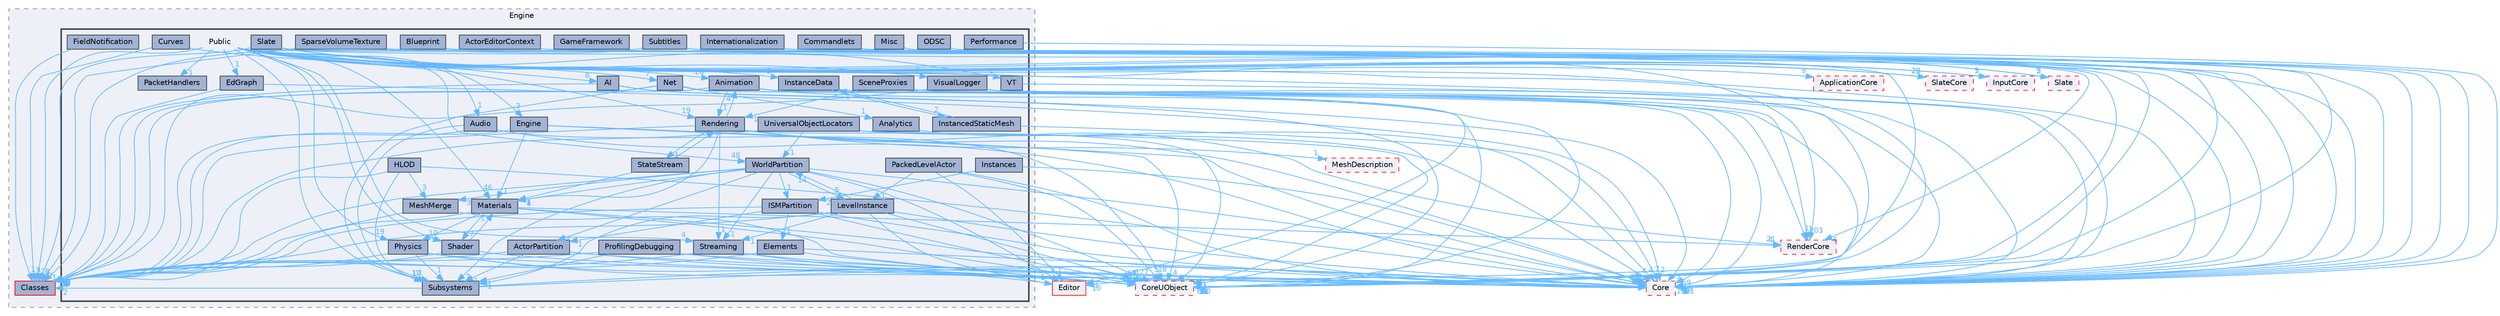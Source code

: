 digraph "Public"
{
 // INTERACTIVE_SVG=YES
 // LATEX_PDF_SIZE
  bgcolor="transparent";
  edge [fontname=Helvetica,fontsize=10,labelfontname=Helvetica,labelfontsize=10];
  node [fontname=Helvetica,fontsize=10,shape=box,height=0.2,width=0.4];
  compound=true
  subgraph clusterdir_fdf6aa5c3cf3805bb958134448d60562 {
    graph [ bgcolor="#edf0f7", pencolor="grey50", label="Engine", fontname=Helvetica,fontsize=10 style="filled,dashed", URL="dir_fdf6aa5c3cf3805bb958134448d60562.html",tooltip=""]
  dir_0ed647eebe6ffcaa496d3842b7cec6ce [label="Classes", fillcolor="#a2b4d6", color="red", style="filled", URL="dir_0ed647eebe6ffcaa496d3842b7cec6ce.html",tooltip=""];
  subgraph clusterdir_1d06a51bfc871a6a1823440d0d72725c {
    graph [ bgcolor="#edf0f7", pencolor="grey25", label="", fontname=Helvetica,fontsize=10 style="filled,bold", URL="dir_1d06a51bfc871a6a1823440d0d72725c.html",tooltip=""]
    dir_1d06a51bfc871a6a1823440d0d72725c [shape=plaintext, label="Public"];
  dir_c951b2eca1e5f06c858fc48322b715a4 [label="ActorEditorContext", fillcolor="#a2b4d6", color="grey25", style="filled", URL="dir_c951b2eca1e5f06c858fc48322b715a4.html",tooltip=""];
  dir_c9e55ff6f34c105e55f67dd214a8ae8d [label="ActorPartition", fillcolor="#a2b4d6", color="grey25", style="filled", URL="dir_c9e55ff6f34c105e55f67dd214a8ae8d.html",tooltip=""];
  dir_d4b41d668f3c08be716939ad3f69f84c [label="AI", fillcolor="#a2b4d6", color="grey25", style="filled", URL="dir_d4b41d668f3c08be716939ad3f69f84c.html",tooltip=""];
  dir_3d97823bcddbf86c4b0afcf795c450fa [label="Analytics", fillcolor="#a2b4d6", color="grey25", style="filled", URL="dir_3d97823bcddbf86c4b0afcf795c450fa.html",tooltip=""];
  dir_50504b6fd2ee738288d9e35459e2c9b8 [label="Animation", fillcolor="#a2b4d6", color="grey25", style="filled", URL="dir_50504b6fd2ee738288d9e35459e2c9b8.html",tooltip=""];
  dir_30677d614c70ff3d3766f32fd17644d9 [label="Audio", fillcolor="#a2b4d6", color="grey25", style="filled", URL="dir_30677d614c70ff3d3766f32fd17644d9.html",tooltip=""];
  dir_f204069fed443f2a9afed60378844394 [label="Blueprint", fillcolor="#a2b4d6", color="grey25", style="filled", URL="dir_f204069fed443f2a9afed60378844394.html",tooltip=""];
  dir_ca2e0b745dc25cdcae3fab14f15e6ed5 [label="Commandlets", fillcolor="#a2b4d6", color="grey25", style="filled", URL="dir_ca2e0b745dc25cdcae3fab14f15e6ed5.html",tooltip=""];
  dir_d418653f26688fc46bda96b96b3e554e [label="Curves", fillcolor="#a2b4d6", color="grey25", style="filled", URL="dir_d418653f26688fc46bda96b96b3e554e.html",tooltip=""];
  dir_249ed9353186b85adecc378b5c1aab17 [label="EdGraph", fillcolor="#a2b4d6", color="grey25", style="filled", URL="dir_249ed9353186b85adecc378b5c1aab17.html",tooltip=""];
  dir_2848491951e81d6ed5b69fe207134632 [label="Elements", fillcolor="#a2b4d6", color="grey25", style="filled", URL="dir_2848491951e81d6ed5b69fe207134632.html",tooltip=""];
  dir_9321d69b04217bf6116ed6d17c9904a2 [label="Engine", fillcolor="#a2b4d6", color="grey25", style="filled", URL="dir_9321d69b04217bf6116ed6d17c9904a2.html",tooltip=""];
  dir_8b5d4eedb8cd3b957766fc1def8e0214 [label="FieldNotification", fillcolor="#a2b4d6", color="grey25", style="filled", URL="dir_8b5d4eedb8cd3b957766fc1def8e0214.html",tooltip=""];
  dir_021c3cc1d24f86eb8061e1e9ef0c7b40 [label="GameFramework", fillcolor="#a2b4d6", color="grey25", style="filled", URL="dir_021c3cc1d24f86eb8061e1e9ef0c7b40.html",tooltip=""];
  dir_b0be87f165d160ed969df482d6010eb9 [label="HLOD", fillcolor="#a2b4d6", color="grey25", style="filled", URL="dir_b0be87f165d160ed969df482d6010eb9.html",tooltip=""];
  dir_002c55fa03c5c1f4a036538c8e0ec210 [label="InstanceData", fillcolor="#a2b4d6", color="grey25", style="filled", URL="dir_002c55fa03c5c1f4a036538c8e0ec210.html",tooltip=""];
  dir_6a9351a1cf8f4c33d8c28f4ea2d73bb9 [label="InstancedStaticMesh", fillcolor="#a2b4d6", color="grey25", style="filled", URL="dir_6a9351a1cf8f4c33d8c28f4ea2d73bb9.html",tooltip=""];
  dir_60449b16a9624d0fc027c238fb351888 [label="Instances", fillcolor="#a2b4d6", color="grey25", style="filled", URL="dir_60449b16a9624d0fc027c238fb351888.html",tooltip=""];
  dir_5d89bd3d1d9153eef17af123f6c3fc3d [label="Internationalization", fillcolor="#a2b4d6", color="grey25", style="filled", URL="dir_5d89bd3d1d9153eef17af123f6c3fc3d.html",tooltip=""];
  dir_693f0eb051c0cc99c6cbba9a44101873 [label="ISMPartition", fillcolor="#a2b4d6", color="grey25", style="filled", URL="dir_693f0eb051c0cc99c6cbba9a44101873.html",tooltip=""];
  dir_ba616262c2104d9293c641524ebb83b2 [label="LevelInstance", fillcolor="#a2b4d6", color="grey25", style="filled", URL="dir_ba616262c2104d9293c641524ebb83b2.html",tooltip=""];
  dir_f712a9190ee31e928548e6d97d7381a3 [label="Materials", fillcolor="#a2b4d6", color="grey25", style="filled", URL="dir_f712a9190ee31e928548e6d97d7381a3.html",tooltip=""];
  dir_a6d196031508a88ceb6a316932271eec [label="MeshMerge", fillcolor="#a2b4d6", color="grey25", style="filled", URL="dir_a6d196031508a88ceb6a316932271eec.html",tooltip=""];
  dir_0f0d6722cd9bb0d2a3bfa4a0781f3e0f [label="Misc", fillcolor="#a2b4d6", color="grey25", style="filled", URL="dir_0f0d6722cd9bb0d2a3bfa4a0781f3e0f.html",tooltip=""];
  dir_12cbe024284aad857314e29a0c3ddbfa [label="Net", fillcolor="#a2b4d6", color="grey25", style="filled", URL="dir_12cbe024284aad857314e29a0c3ddbfa.html",tooltip=""];
  dir_d9654f1652e61d45640fa5e269d50b64 [label="ODSC", fillcolor="#a2b4d6", color="grey25", style="filled", URL="dir_d9654f1652e61d45640fa5e269d50b64.html",tooltip=""];
  dir_35a96bf830618e6ed15c66b2a9987ef9 [label="PackedLevelActor", fillcolor="#a2b4d6", color="grey25", style="filled", URL="dir_35a96bf830618e6ed15c66b2a9987ef9.html",tooltip=""];
  dir_dc0a17138117012a23fe1dc339be0970 [label="PacketHandlers", fillcolor="#a2b4d6", color="grey25", style="filled", URL="dir_dc0a17138117012a23fe1dc339be0970.html",tooltip=""];
  dir_828390d602fc486b5de66dbb0538affe [label="Performance", fillcolor="#a2b4d6", color="grey25", style="filled", URL="dir_828390d602fc486b5de66dbb0538affe.html",tooltip=""];
  dir_e4d788d18f5ee910765f74a097937858 [label="Physics", fillcolor="#a2b4d6", color="grey25", style="filled", URL="dir_e4d788d18f5ee910765f74a097937858.html",tooltip=""];
  dir_7ca4d4a16ca501a33cb6acdbb2612237 [label="ProfilingDebugging", fillcolor="#a2b4d6", color="grey25", style="filled", URL="dir_7ca4d4a16ca501a33cb6acdbb2612237.html",tooltip=""];
  dir_1213d225a52a0adce4f110a19700ce9e [label="Rendering", fillcolor="#a2b4d6", color="grey25", style="filled", URL="dir_1213d225a52a0adce4f110a19700ce9e.html",tooltip=""];
  dir_b44a030d9ddd15f73702fee8d8bf3bd0 [label="SceneProxies", fillcolor="#a2b4d6", color="grey25", style="filled", URL="dir_b44a030d9ddd15f73702fee8d8bf3bd0.html",tooltip=""];
  dir_f20f41295e66a0254c419ab906bd485c [label="Shader", fillcolor="#a2b4d6", color="grey25", style="filled", URL="dir_f20f41295e66a0254c419ab906bd485c.html",tooltip=""];
  dir_5c800882975014593d7be075501a442d [label="Slate", fillcolor="#a2b4d6", color="grey25", style="filled", URL="dir_5c800882975014593d7be075501a442d.html",tooltip=""];
  dir_9334a21862618b65f1f5c8bfc07b462a [label="SparseVolumeTexture", fillcolor="#a2b4d6", color="grey25", style="filled", URL="dir_9334a21862618b65f1f5c8bfc07b462a.html",tooltip=""];
  dir_bd3af34ad582e352a2337ac1c465e10b [label="StateStream", fillcolor="#a2b4d6", color="grey25", style="filled", URL="dir_bd3af34ad582e352a2337ac1c465e10b.html",tooltip=""];
  dir_19bcb9066b3f763dc18efb44023685b2 [label="Streaming", fillcolor="#a2b4d6", color="grey25", style="filled", URL="dir_19bcb9066b3f763dc18efb44023685b2.html",tooltip=""];
  dir_038a019aac33015d2e114ea0353252e9 [label="Subsystems", fillcolor="#a2b4d6", color="grey25", style="filled", URL="dir_038a019aac33015d2e114ea0353252e9.html",tooltip=""];
  dir_87a227dd4f7fbc6ced45410c5d518df9 [label="Subtitles", fillcolor="#a2b4d6", color="grey25", style="filled", URL="dir_87a227dd4f7fbc6ced45410c5d518df9.html",tooltip=""];
  dir_2808e53cf783c07591a01f3b5db278ef [label="UniversalObjectLocators", fillcolor="#a2b4d6", color="grey25", style="filled", URL="dir_2808e53cf783c07591a01f3b5db278ef.html",tooltip=""];
  dir_7fcdaab7868785384ef57edebf82bcc8 [label="VisualLogger", fillcolor="#a2b4d6", color="grey25", style="filled", URL="dir_7fcdaab7868785384ef57edebf82bcc8.html",tooltip=""];
  dir_9ba3641f6e925e7631943f525ae4fb1f [label="VT", fillcolor="#a2b4d6", color="grey25", style="filled", URL="dir_9ba3641f6e925e7631943f525ae4fb1f.html",tooltip=""];
  dir_4e67b97133d7657ee6894589ad2a7aee [label="WorldPartition", fillcolor="#a2b4d6", color="grey25", style="filled", URL="dir_4e67b97133d7657ee6894589ad2a7aee.html",tooltip=""];
  }
  }
  dir_0e6cddcc9caa1238c7f3774224afaa45 [label="Core", fillcolor="#edf0f7", color="red", style="filled,dashed", URL="dir_0e6cddcc9caa1238c7f3774224afaa45.html",tooltip=""];
  dir_1b3e874b84daba3b34ce7cbbd2916bbd [label="RenderCore", fillcolor="#edf0f7", color="red", style="filled,dashed", URL="dir_1b3e874b84daba3b34ce7cbbd2916bbd.html",tooltip=""];
  dir_3e8e1daf27a38f5d72a6cbf6f3b5d663 [label="InputCore", fillcolor="#edf0f7", color="red", style="filled,dashed", URL="dir_3e8e1daf27a38f5d72a6cbf6f3b5d663.html",tooltip=""];
  dir_4c499e5e32e2b4479ad7e552df73eeae [label="CoreUObject", fillcolor="#edf0f7", color="red", style="filled,dashed", URL="dir_4c499e5e32e2b4479ad7e552df73eeae.html",tooltip=""];
  dir_a0470932637a5b4378844d0dd6134206 [label="ApplicationCore", fillcolor="#edf0f7", color="red", style="filled,dashed", URL="dir_a0470932637a5b4378844d0dd6134206.html",tooltip=""];
  dir_b26507eead720464ba2ac6bbc6dcec5f [label="Editor", fillcolor="#edf0f7", color="red", style="filled", URL="dir_b26507eead720464ba2ac6bbc6dcec5f.html",tooltip=""];
  dir_f0312094b7f0f764d1cd7b6742c0aeab [label="Slate", fillcolor="#edf0f7", color="red", style="filled,dashed", URL="dir_f0312094b7f0f764d1cd7b6742c0aeab.html",tooltip=""];
  dir_f0f0d357c8c9eca10fb05693ae8c53b1 [label="SlateCore", fillcolor="#edf0f7", color="red", style="filled,dashed", URL="dir_f0f0d357c8c9eca10fb05693ae8c53b1.html",tooltip=""];
  dir_63086eac6cac35ce1ba0dbb1e9e8f532 [label="MeshDescription", fillcolor="#edf0f7", color="red", style="filled,dashed", URL="dir_63086eac6cac35ce1ba0dbb1e9e8f532.html",tooltip=""];
  dir_1d06a51bfc871a6a1823440d0d72725c->dir_002c55fa03c5c1f4a036538c8e0ec210 [headlabel="3", labeldistance=1.5 headhref="dir_000935_000495.html" href="dir_000935_000495.html" color="steelblue1" fontcolor="steelblue1"];
  dir_1d06a51bfc871a6a1823440d0d72725c->dir_038a019aac33015d2e114ea0353252e9 [headlabel="17", labeldistance=1.5 headhref="dir_000935_001151.html" href="dir_000935_001151.html" color="steelblue1" fontcolor="steelblue1"];
  dir_1d06a51bfc871a6a1823440d0d72725c->dir_0e6cddcc9caa1238c7f3774224afaa45 [headlabel="1541", labeldistance=1.5 headhref="dir_000935_000266.html" href="dir_000935_000266.html" color="steelblue1" fontcolor="steelblue1"];
  dir_1d06a51bfc871a6a1823440d0d72725c->dir_0ed647eebe6ffcaa496d3842b7cec6ce [headlabel="728", labeldistance=1.5 headhref="dir_000935_000193.html" href="dir_000935_000193.html" color="steelblue1" fontcolor="steelblue1"];
  dir_1d06a51bfc871a6a1823440d0d72725c->dir_1213d225a52a0adce4f110a19700ce9e [headlabel="19", labeldistance=1.5 headhref="dir_000935_000962.html" href="dir_000935_000962.html" color="steelblue1" fontcolor="steelblue1"];
  dir_1d06a51bfc871a6a1823440d0d72725c->dir_12cbe024284aad857314e29a0c3ddbfa [headlabel="7", labeldistance=1.5 headhref="dir_000935_000688.html" href="dir_000935_000688.html" color="steelblue1" fontcolor="steelblue1"];
  dir_1d06a51bfc871a6a1823440d0d72725c->dir_19bcb9066b3f763dc18efb44023685b2 [headlabel="4", labeldistance=1.5 headhref="dir_000935_001141.html" href="dir_000935_001141.html" color="steelblue1" fontcolor="steelblue1"];
  dir_1d06a51bfc871a6a1823440d0d72725c->dir_1b3e874b84daba3b34ce7cbbd2916bbd [headlabel="203", labeldistance=1.5 headhref="dir_000935_000959.html" href="dir_000935_000959.html" color="steelblue1" fontcolor="steelblue1"];
  dir_1d06a51bfc871a6a1823440d0d72725c->dir_249ed9353186b85adecc378b5c1aab17 [headlabel="1", labeldistance=1.5 headhref="dir_000935_000354.html" href="dir_000935_000354.html" color="steelblue1" fontcolor="steelblue1"];
  dir_1d06a51bfc871a6a1823440d0d72725c->dir_30677d614c70ff3d3766f32fd17644d9 [headlabel="1", labeldistance=1.5 headhref="dir_000935_000072.html" href="dir_000935_000072.html" color="steelblue1" fontcolor="steelblue1"];
  dir_1d06a51bfc871a6a1823440d0d72725c->dir_3e8e1daf27a38f5d72a6cbf6f3b5d663 [headlabel="5", labeldistance=1.5 headhref="dir_000935_000493.html" href="dir_000935_000493.html" color="steelblue1" fontcolor="steelblue1"];
  dir_1d06a51bfc871a6a1823440d0d72725c->dir_4c499e5e32e2b4479ad7e552df73eeae [headlabel="660", labeldistance=1.5 headhref="dir_000935_000268.html" href="dir_000935_000268.html" color="steelblue1" fontcolor="steelblue1"];
  dir_1d06a51bfc871a6a1823440d0d72725c->dir_4e67b97133d7657ee6894589ad2a7aee [headlabel="48", labeldistance=1.5 headhref="dir_000935_001298.html" href="dir_000935_001298.html" color="steelblue1" fontcolor="steelblue1"];
  dir_1d06a51bfc871a6a1823440d0d72725c->dir_50504b6fd2ee738288d9e35459e2c9b8 [headlabel="26", labeldistance=1.5 headhref="dir_000935_000035.html" href="dir_000935_000035.html" color="steelblue1" fontcolor="steelblue1"];
  dir_1d06a51bfc871a6a1823440d0d72725c->dir_7fcdaab7868785384ef57edebf82bcc8 [headlabel="2", labeldistance=1.5 headhref="dir_000935_001266.html" href="dir_000935_001266.html" color="steelblue1" fontcolor="steelblue1"];
  dir_1d06a51bfc871a6a1823440d0d72725c->dir_9321d69b04217bf6116ed6d17c9904a2 [headlabel="3", labeldistance=1.5 headhref="dir_000935_000368.html" href="dir_000935_000368.html" color="steelblue1" fontcolor="steelblue1"];
  dir_1d06a51bfc871a6a1823440d0d72725c->dir_9ba3641f6e925e7631943f525ae4fb1f [headlabel="1", labeldistance=1.5 headhref="dir_000935_001273.html" href="dir_000935_001273.html" color="steelblue1" fontcolor="steelblue1"];
  dir_1d06a51bfc871a6a1823440d0d72725c->dir_a0470932637a5b4378844d0dd6134206 [headlabel="9", labeldistance=1.5 headhref="dir_000935_000056.html" href="dir_000935_000056.html" color="steelblue1" fontcolor="steelblue1"];
  dir_1d06a51bfc871a6a1823440d0d72725c->dir_b26507eead720464ba2ac6bbc6dcec5f [headlabel="10", labeldistance=1.5 headhref="dir_000935_000357.html" href="dir_000935_000357.html" color="steelblue1" fontcolor="steelblue1"];
  dir_1d06a51bfc871a6a1823440d0d72725c->dir_d4b41d668f3c08be716939ad3f69f84c [headlabel="8", labeldistance=1.5 headhref="dir_000935_000019.html" href="dir_000935_000019.html" color="steelblue1" fontcolor="steelblue1"];
  dir_1d06a51bfc871a6a1823440d0d72725c->dir_dc0a17138117012a23fe1dc339be0970 [headlabel="1", labeldistance=1.5 headhref="dir_000935_000715.html" href="dir_000935_000715.html" color="steelblue1" fontcolor="steelblue1"];
  dir_1d06a51bfc871a6a1823440d0d72725c->dir_e4d788d18f5ee910765f74a097937858 [headlabel="19", labeldistance=1.5 headhref="dir_000935_000734.html" href="dir_000935_000734.html" color="steelblue1" fontcolor="steelblue1"];
  dir_1d06a51bfc871a6a1823440d0d72725c->dir_f0312094b7f0f764d1cd7b6742c0aeab [headlabel="5", labeldistance=1.5 headhref="dir_000935_001044.html" href="dir_000935_001044.html" color="steelblue1" fontcolor="steelblue1"];
  dir_1d06a51bfc871a6a1823440d0d72725c->dir_f0f0d357c8c9eca10fb05693ae8c53b1 [headlabel="29", labeldistance=1.5 headhref="dir_000935_001045.html" href="dir_000935_001045.html" color="steelblue1" fontcolor="steelblue1"];
  dir_1d06a51bfc871a6a1823440d0d72725c->dir_f20f41295e66a0254c419ab906bd485c [headlabel="10", labeldistance=1.5 headhref="dir_000935_001032.html" href="dir_000935_001032.html" color="steelblue1" fontcolor="steelblue1"];
  dir_1d06a51bfc871a6a1823440d0d72725c->dir_f712a9190ee31e928548e6d97d7381a3 [headlabel="46", labeldistance=1.5 headhref="dir_000935_000604.html" href="dir_000935_000604.html" color="steelblue1" fontcolor="steelblue1"];
  dir_c951b2eca1e5f06c858fc48322b715a4->dir_0e6cddcc9caa1238c7f3774224afaa45 [headlabel="2", labeldistance=1.5 headhref="dir_000012_000266.html" href="dir_000012_000266.html" color="steelblue1" fontcolor="steelblue1"];
  dir_c9e55ff6f34c105e55f67dd214a8ae8d->dir_038a019aac33015d2e114ea0353252e9 [headlabel="1", labeldistance=1.5 headhref="dir_000014_001151.html" href="dir_000014_001151.html" color="steelblue1" fontcolor="steelblue1"];
  dir_c9e55ff6f34c105e55f67dd214a8ae8d->dir_0e6cddcc9caa1238c7f3774224afaa45 [headlabel="4", labeldistance=1.5 headhref="dir_000014_000266.html" href="dir_000014_000266.html" color="steelblue1" fontcolor="steelblue1"];
  dir_c9e55ff6f34c105e55f67dd214a8ae8d->dir_0ed647eebe6ffcaa496d3842b7cec6ce [headlabel="1", labeldistance=1.5 headhref="dir_000014_000193.html" href="dir_000014_000193.html" color="steelblue1" fontcolor="steelblue1"];
  dir_c9e55ff6f34c105e55f67dd214a8ae8d->dir_4c499e5e32e2b4479ad7e552df73eeae [headlabel="1", labeldistance=1.5 headhref="dir_000014_000268.html" href="dir_000014_000268.html" color="steelblue1" fontcolor="steelblue1"];
  dir_d4b41d668f3c08be716939ad3f69f84c->dir_0e6cddcc9caa1238c7f3774224afaa45 [headlabel="5", labeldistance=1.5 headhref="dir_000019_000266.html" href="dir_000019_000266.html" color="steelblue1" fontcolor="steelblue1"];
  dir_d4b41d668f3c08be716939ad3f69f84c->dir_0ed647eebe6ffcaa496d3842b7cec6ce [headlabel="4", labeldistance=1.5 headhref="dir_000019_000193.html" href="dir_000019_000193.html" color="steelblue1" fontcolor="steelblue1"];
  dir_d4b41d668f3c08be716939ad3f69f84c->dir_4c499e5e32e2b4479ad7e552df73eeae [headlabel="3", labeldistance=1.5 headhref="dir_000019_000268.html" href="dir_000019_000268.html" color="steelblue1" fontcolor="steelblue1"];
  dir_3d97823bcddbf86c4b0afcf795c450fa->dir_0e6cddcc9caa1238c7f3774224afaa45 [headlabel="4", labeldistance=1.5 headhref="dir_000026_000266.html" href="dir_000026_000266.html" color="steelblue1" fontcolor="steelblue1"];
  dir_50504b6fd2ee738288d9e35459e2c9b8->dir_0e6cddcc9caa1238c7f3774224afaa45 [headlabel="115", labeldistance=1.5 headhref="dir_000035_000266.html" href="dir_000035_000266.html" color="steelblue1" fontcolor="steelblue1"];
  dir_50504b6fd2ee738288d9e35459e2c9b8->dir_0ed647eebe6ffcaa496d3842b7cec6ce [headlabel="40", labeldistance=1.5 headhref="dir_000035_000193.html" href="dir_000035_000193.html" color="steelblue1" fontcolor="steelblue1"];
  dir_50504b6fd2ee738288d9e35459e2c9b8->dir_1213d225a52a0adce4f110a19700ce9e [headlabel="1", labeldistance=1.5 headhref="dir_000035_000962.html" href="dir_000035_000962.html" color="steelblue1" fontcolor="steelblue1"];
  dir_50504b6fd2ee738288d9e35459e2c9b8->dir_1b3e874b84daba3b34ce7cbbd2916bbd [headlabel="1", labeldistance=1.5 headhref="dir_000035_000959.html" href="dir_000035_000959.html" color="steelblue1" fontcolor="steelblue1"];
  dir_50504b6fd2ee738288d9e35459e2c9b8->dir_4c499e5e32e2b4479ad7e552df73eeae [headlabel="31", labeldistance=1.5 headhref="dir_000035_000268.html" href="dir_000035_000268.html" color="steelblue1" fontcolor="steelblue1"];
  dir_50504b6fd2ee738288d9e35459e2c9b8->dir_b26507eead720464ba2ac6bbc6dcec5f [headlabel="1", labeldistance=1.5 headhref="dir_000035_000357.html" href="dir_000035_000357.html" color="steelblue1" fontcolor="steelblue1"];
  dir_30677d614c70ff3d3766f32fd17644d9->dir_038a019aac33015d2e114ea0353252e9 [headlabel="1", labeldistance=1.5 headhref="dir_000072_001151.html" href="dir_000072_001151.html" color="steelblue1" fontcolor="steelblue1"];
  dir_30677d614c70ff3d3766f32fd17644d9->dir_0e6cddcc9caa1238c7f3774224afaa45 [headlabel="10", labeldistance=1.5 headhref="dir_000072_000266.html" href="dir_000072_000266.html" color="steelblue1" fontcolor="steelblue1"];
  dir_30677d614c70ff3d3766f32fd17644d9->dir_0ed647eebe6ffcaa496d3842b7cec6ce [headlabel="6", labeldistance=1.5 headhref="dir_000072_000193.html" href="dir_000072_000193.html" color="steelblue1" fontcolor="steelblue1"];
  dir_30677d614c70ff3d3766f32fd17644d9->dir_4c499e5e32e2b4479ad7e552df73eeae [headlabel="18", labeldistance=1.5 headhref="dir_000072_000268.html" href="dir_000072_000268.html" color="steelblue1" fontcolor="steelblue1"];
  dir_f204069fed443f2a9afed60378844394->dir_0e6cddcc9caa1238c7f3774224afaa45 [headlabel="2", labeldistance=1.5 headhref="dir_000102_000266.html" href="dir_000102_000266.html" color="steelblue1" fontcolor="steelblue1"];
  dir_f204069fed443f2a9afed60378844394->dir_4c499e5e32e2b4479ad7e552df73eeae [headlabel="1", labeldistance=1.5 headhref="dir_000102_000268.html" href="dir_000102_000268.html" color="steelblue1" fontcolor="steelblue1"];
  dir_ca2e0b745dc25cdcae3fab14f15e6ed5->dir_0e6cddcc9caa1238c7f3774224afaa45 [headlabel="1", labeldistance=1.5 headhref="dir_000211_000266.html" href="dir_000211_000266.html" color="steelblue1" fontcolor="steelblue1"];
  dir_d418653f26688fc46bda96b96b3e554e->dir_0e6cddcc9caa1238c7f3774224afaa45 [headlabel="2", labeldistance=1.5 headhref="dir_000276_000266.html" href="dir_000276_000266.html" color="steelblue1" fontcolor="steelblue1"];
  dir_d418653f26688fc46bda96b96b3e554e->dir_0ed647eebe6ffcaa496d3842b7cec6ce [headlabel="3", labeldistance=1.5 headhref="dir_000276_000193.html" href="dir_000276_000193.html" color="steelblue1" fontcolor="steelblue1"];
  dir_249ed9353186b85adecc378b5c1aab17->dir_0e6cddcc9caa1238c7f3774224afaa45 [headlabel="2", labeldistance=1.5 headhref="dir_000354_000266.html" href="dir_000354_000266.html" color="steelblue1" fontcolor="steelblue1"];
  dir_249ed9353186b85adecc378b5c1aab17->dir_0ed647eebe6ffcaa496d3842b7cec6ce [headlabel="1", labeldistance=1.5 headhref="dir_000354_000193.html" href="dir_000354_000193.html" color="steelblue1" fontcolor="steelblue1"];
  dir_2848491951e81d6ed5b69fe207134632->dir_4c499e5e32e2b4479ad7e552df73eeae [headlabel="8", labeldistance=1.5 headhref="dir_000365_000268.html" href="dir_000365_000268.html" color="steelblue1" fontcolor="steelblue1"];
  dir_2848491951e81d6ed5b69fe207134632->dir_0e6cddcc9caa1238c7f3774224afaa45 [headlabel="8", labeldistance=1.5 headhref="dir_000365_000266.html" href="dir_000365_000266.html" color="steelblue1" fontcolor="steelblue1"];
  dir_2848491951e81d6ed5b69fe207134632->dir_0ed647eebe6ffcaa496d3842b7cec6ce [headlabel="1", labeldistance=1.5 headhref="dir_000365_000193.html" href="dir_000365_000193.html" color="steelblue1" fontcolor="steelblue1"];
  dir_9321d69b04217bf6116ed6d17c9904a2->dir_0e6cddcc9caa1238c7f3774224afaa45 [headlabel="2", labeldistance=1.5 headhref="dir_000368_000266.html" href="dir_000368_000266.html" color="steelblue1" fontcolor="steelblue1"];
  dir_9321d69b04217bf6116ed6d17c9904a2->dir_0ed647eebe6ffcaa496d3842b7cec6ce [headlabel="1", labeldistance=1.5 headhref="dir_000368_000193.html" href="dir_000368_000193.html" color="steelblue1" fontcolor="steelblue1"];
  dir_9321d69b04217bf6116ed6d17c9904a2->dir_4c499e5e32e2b4479ad7e552df73eeae [headlabel="4", labeldistance=1.5 headhref="dir_000368_000268.html" href="dir_000368_000268.html" color="steelblue1" fontcolor="steelblue1"];
  dir_9321d69b04217bf6116ed6d17c9904a2->dir_f712a9190ee31e928548e6d97d7381a3 [headlabel="1", labeldistance=1.5 headhref="dir_000368_000604.html" href="dir_000368_000604.html" color="steelblue1" fontcolor="steelblue1"];
  dir_8b5d4eedb8cd3b957766fc1def8e0214->dir_0ed647eebe6ffcaa496d3842b7cec6ce [headlabel="1", labeldistance=1.5 headhref="dir_000398_000193.html" href="dir_000398_000193.html" color="steelblue1" fontcolor="steelblue1"];
  dir_b0be87f165d160ed969df482d6010eb9->dir_038a019aac33015d2e114ea0353252e9 [headlabel="1", labeldistance=1.5 headhref="dir_000474_001151.html" href="dir_000474_001151.html" color="steelblue1" fontcolor="steelblue1"];
  dir_b0be87f165d160ed969df482d6010eb9->dir_0e6cddcc9caa1238c7f3774224afaa45 [headlabel="3", labeldistance=1.5 headhref="dir_000474_000266.html" href="dir_000474_000266.html" color="steelblue1" fontcolor="steelblue1"];
  dir_b0be87f165d160ed969df482d6010eb9->dir_0ed647eebe6ffcaa496d3842b7cec6ce [headlabel="3", labeldistance=1.5 headhref="dir_000474_000193.html" href="dir_000474_000193.html" color="steelblue1" fontcolor="steelblue1"];
  dir_b0be87f165d160ed969df482d6010eb9->dir_a6d196031508a88ceb6a316932271eec [headlabel="3", labeldistance=1.5 headhref="dir_000474_000627.html" href="dir_000474_000627.html" color="steelblue1" fontcolor="steelblue1"];
  dir_002c55fa03c5c1f4a036538c8e0ec210->dir_0e6cddcc9caa1238c7f3774224afaa45 [headlabel="1", labeldistance=1.5 headhref="dir_000495_000266.html" href="dir_000495_000266.html" color="steelblue1" fontcolor="steelblue1"];
  dir_002c55fa03c5c1f4a036538c8e0ec210->dir_6a9351a1cf8f4c33d8c28f4ea2d73bb9 [headlabel="2", labeldistance=1.5 headhref="dir_000495_000496.html" href="dir_000495_000496.html" color="steelblue1" fontcolor="steelblue1"];
  dir_6a9351a1cf8f4c33d8c28f4ea2d73bb9->dir_002c55fa03c5c1f4a036538c8e0ec210 [headlabel="1", labeldistance=1.5 headhref="dir_000496_000495.html" href="dir_000496_000495.html" color="steelblue1" fontcolor="steelblue1"];
  dir_6a9351a1cf8f4c33d8c28f4ea2d73bb9->dir_0e6cddcc9caa1238c7f3774224afaa45 [headlabel="7", labeldistance=1.5 headhref="dir_000496_000266.html" href="dir_000496_000266.html" color="steelblue1" fontcolor="steelblue1"];
  dir_60449b16a9624d0fc027c238fb351888->dir_0e6cddcc9caa1238c7f3774224afaa45 [headlabel="3", labeldistance=1.5 headhref="dir_000498_000266.html" href="dir_000498_000266.html" color="steelblue1" fontcolor="steelblue1"];
  dir_60449b16a9624d0fc027c238fb351888->dir_693f0eb051c0cc99c6cbba9a44101873 [headlabel="2", labeldistance=1.5 headhref="dir_000498_000541.html" href="dir_000498_000541.html" color="steelblue1" fontcolor="steelblue1"];
  dir_5d89bd3d1d9153eef17af123f6c3fc3d->dir_0e6cddcc9caa1238c7f3774224afaa45 [headlabel="3", labeldistance=1.5 headhref="dir_000528_000266.html" href="dir_000528_000266.html" color="steelblue1" fontcolor="steelblue1"];
  dir_5d89bd3d1d9153eef17af123f6c3fc3d->dir_4c499e5e32e2b4479ad7e552df73eeae [headlabel="3", labeldistance=1.5 headhref="dir_000528_000268.html" href="dir_000528_000268.html" color="steelblue1" fontcolor="steelblue1"];
  dir_693f0eb051c0cc99c6cbba9a44101873->dir_0e6cddcc9caa1238c7f3774224afaa45 [headlabel="12", labeldistance=1.5 headhref="dir_000541_000266.html" href="dir_000541_000266.html" color="steelblue1" fontcolor="steelblue1"];
  dir_693f0eb051c0cc99c6cbba9a44101873->dir_0ed647eebe6ffcaa496d3842b7cec6ce [headlabel="6", labeldistance=1.5 headhref="dir_000541_000193.html" href="dir_000541_000193.html" color="steelblue1" fontcolor="steelblue1"];
  dir_693f0eb051c0cc99c6cbba9a44101873->dir_2848491951e81d6ed5b69fe207134632 [headlabel="1", labeldistance=1.5 headhref="dir_000541_000365.html" href="dir_000541_000365.html" color="steelblue1" fontcolor="steelblue1"];
  dir_693f0eb051c0cc99c6cbba9a44101873->dir_4c499e5e32e2b4479ad7e552df73eeae [headlabel="1", labeldistance=1.5 headhref="dir_000541_000268.html" href="dir_000541_000268.html" color="steelblue1" fontcolor="steelblue1"];
  dir_693f0eb051c0cc99c6cbba9a44101873->dir_c9e55ff6f34c105e55f67dd214a8ae8d [headlabel="1", labeldistance=1.5 headhref="dir_000541_000014.html" href="dir_000541_000014.html" color="steelblue1" fontcolor="steelblue1"];
  dir_ba616262c2104d9293c641524ebb83b2->dir_038a019aac33015d2e114ea0353252e9 [headlabel="1", labeldistance=1.5 headhref="dir_000562_001151.html" href="dir_000562_001151.html" color="steelblue1" fontcolor="steelblue1"];
  dir_ba616262c2104d9293c641524ebb83b2->dir_0e6cddcc9caa1238c7f3774224afaa45 [headlabel="25", labeldistance=1.5 headhref="dir_000562_000266.html" href="dir_000562_000266.html" color="steelblue1" fontcolor="steelblue1"];
  dir_ba616262c2104d9293c641524ebb83b2->dir_0ed647eebe6ffcaa496d3842b7cec6ce [headlabel="7", labeldistance=1.5 headhref="dir_000562_000193.html" href="dir_000562_000193.html" color="steelblue1" fontcolor="steelblue1"];
  dir_ba616262c2104d9293c641524ebb83b2->dir_19bcb9066b3f763dc18efb44023685b2 [headlabel="1", labeldistance=1.5 headhref="dir_000562_001141.html" href="dir_000562_001141.html" color="steelblue1" fontcolor="steelblue1"];
  dir_ba616262c2104d9293c641524ebb83b2->dir_4c499e5e32e2b4479ad7e552df73eeae [headlabel="18", labeldistance=1.5 headhref="dir_000562_000268.html" href="dir_000562_000268.html" color="steelblue1" fontcolor="steelblue1"];
  dir_ba616262c2104d9293c641524ebb83b2->dir_4e67b97133d7657ee6894589ad2a7aee [headlabel="14", labeldistance=1.5 headhref="dir_000562_001298.html" href="dir_000562_001298.html" color="steelblue1" fontcolor="steelblue1"];
  dir_ba616262c2104d9293c641524ebb83b2->dir_b26507eead720464ba2ac6bbc6dcec5f [headlabel="1", labeldistance=1.5 headhref="dir_000562_000357.html" href="dir_000562_000357.html" color="steelblue1" fontcolor="steelblue1"];
  dir_f712a9190ee31e928548e6d97d7381a3->dir_0e6cddcc9caa1238c7f3774224afaa45 [headlabel="301", labeldistance=1.5 headhref="dir_000604_000266.html" href="dir_000604_000266.html" color="steelblue1" fontcolor="steelblue1"];
  dir_f712a9190ee31e928548e6d97d7381a3->dir_0ed647eebe6ffcaa496d3842b7cec6ce [headlabel="15", labeldistance=1.5 headhref="dir_000604_000193.html" href="dir_000604_000193.html" color="steelblue1" fontcolor="steelblue1"];
  dir_f712a9190ee31e928548e6d97d7381a3->dir_1b3e874b84daba3b34ce7cbbd2916bbd [headlabel="4", labeldistance=1.5 headhref="dir_000604_000959.html" href="dir_000604_000959.html" color="steelblue1" fontcolor="steelblue1"];
  dir_f712a9190ee31e928548e6d97d7381a3->dir_4c499e5e32e2b4479ad7e552df73eeae [headlabel="263", labeldistance=1.5 headhref="dir_000604_000268.html" href="dir_000604_000268.html" color="steelblue1" fontcolor="steelblue1"];
  dir_f712a9190ee31e928548e6d97d7381a3->dir_e4d788d18f5ee910765f74a097937858 [headlabel="1", labeldistance=1.5 headhref="dir_000604_000734.html" href="dir_000604_000734.html" color="steelblue1" fontcolor="steelblue1"];
  dir_f712a9190ee31e928548e6d97d7381a3->dir_f20f41295e66a0254c419ab906bd485c [headlabel="7", labeldistance=1.5 headhref="dir_000604_001032.html" href="dir_000604_001032.html" color="steelblue1" fontcolor="steelblue1"];
  dir_a6d196031508a88ceb6a316932271eec->dir_0ed647eebe6ffcaa496d3842b7cec6ce [headlabel="3", labeldistance=1.5 headhref="dir_000627_000193.html" href="dir_000627_000193.html" color="steelblue1" fontcolor="steelblue1"];
  dir_a6d196031508a88ceb6a316932271eec->dir_4c499e5e32e2b4479ad7e552df73eeae [headlabel="1", labeldistance=1.5 headhref="dir_000627_000268.html" href="dir_000627_000268.html" color="steelblue1" fontcolor="steelblue1"];
  dir_0f0d6722cd9bb0d2a3bfa4a0781f3e0f->dir_0e6cddcc9caa1238c7f3774224afaa45 [headlabel="1", labeldistance=1.5 headhref="dir_000651_000266.html" href="dir_000651_000266.html" color="steelblue1" fontcolor="steelblue1"];
  dir_12cbe024284aad857314e29a0c3ddbfa->dir_0e6cddcc9caa1238c7f3774224afaa45 [headlabel="59", labeldistance=1.5 headhref="dir_000688_000266.html" href="dir_000688_000266.html" color="steelblue1" fontcolor="steelblue1"];
  dir_12cbe024284aad857314e29a0c3ddbfa->dir_0ed647eebe6ffcaa496d3842b7cec6ce [headlabel="19", labeldistance=1.5 headhref="dir_000688_000193.html" href="dir_000688_000193.html" color="steelblue1" fontcolor="steelblue1"];
  dir_12cbe024284aad857314e29a0c3ddbfa->dir_3d97823bcddbf86c4b0afcf795c450fa [headlabel="1", labeldistance=1.5 headhref="dir_000688_000026.html" href="dir_000688_000026.html" color="steelblue1" fontcolor="steelblue1"];
  dir_12cbe024284aad857314e29a0c3ddbfa->dir_4c499e5e32e2b4479ad7e552df73eeae [headlabel="18", labeldistance=1.5 headhref="dir_000688_000268.html" href="dir_000688_000268.html" color="steelblue1" fontcolor="steelblue1"];
  dir_12cbe024284aad857314e29a0c3ddbfa->dir_038a019aac33015d2e114ea0353252e9 [headlabel="1", labeldistance=1.5 headhref="dir_000688_001151.html" href="dir_000688_001151.html" color="steelblue1" fontcolor="steelblue1"];
  dir_d9654f1652e61d45640fa5e269d50b64->dir_0e6cddcc9caa1238c7f3774224afaa45 [headlabel="2", labeldistance=1.5 headhref="dir_000701_000266.html" href="dir_000701_000266.html" color="steelblue1" fontcolor="steelblue1"];
  dir_35a96bf830618e6ed15c66b2a9987ef9->dir_0e6cddcc9caa1238c7f3774224afaa45 [headlabel="7", labeldistance=1.5 headhref="dir_000712_000266.html" href="dir_000712_000266.html" color="steelblue1" fontcolor="steelblue1"];
  dir_35a96bf830618e6ed15c66b2a9987ef9->dir_4c499e5e32e2b4479ad7e552df73eeae [headlabel="5", labeldistance=1.5 headhref="dir_000712_000268.html" href="dir_000712_000268.html" color="steelblue1" fontcolor="steelblue1"];
  dir_35a96bf830618e6ed15c66b2a9987ef9->dir_b26507eead720464ba2ac6bbc6dcec5f [headlabel="1", labeldistance=1.5 headhref="dir_000712_000357.html" href="dir_000712_000357.html" color="steelblue1" fontcolor="steelblue1"];
  dir_35a96bf830618e6ed15c66b2a9987ef9->dir_ba616262c2104d9293c641524ebb83b2 [headlabel="1", labeldistance=1.5 headhref="dir_000712_000562.html" href="dir_000712_000562.html" color="steelblue1" fontcolor="steelblue1"];
  dir_828390d602fc486b5de66dbb0538affe->dir_0e6cddcc9caa1238c7f3774224afaa45 [headlabel="5", labeldistance=1.5 headhref="dir_000729_000266.html" href="dir_000729_000266.html" color="steelblue1" fontcolor="steelblue1"];
  dir_e4d788d18f5ee910765f74a097937858->dir_038a019aac33015d2e114ea0353252e9 [headlabel="1", labeldistance=1.5 headhref="dir_000734_001151.html" href="dir_000734_001151.html" color="steelblue1" fontcolor="steelblue1"];
  dir_e4d788d18f5ee910765f74a097937858->dir_0e6cddcc9caa1238c7f3774224afaa45 [headlabel="29", labeldistance=1.5 headhref="dir_000734_000266.html" href="dir_000734_000266.html" color="steelblue1" fontcolor="steelblue1"];
  dir_e4d788d18f5ee910765f74a097937858->dir_0ed647eebe6ffcaa496d3842b7cec6ce [headlabel="27", labeldistance=1.5 headhref="dir_000734_000193.html" href="dir_000734_000193.html" color="steelblue1" fontcolor="steelblue1"];
  dir_e4d788d18f5ee910765f74a097937858->dir_4c499e5e32e2b4479ad7e552df73eeae [headlabel="11", labeldistance=1.5 headhref="dir_000734_000268.html" href="dir_000734_000268.html" color="steelblue1" fontcolor="steelblue1"];
  dir_e4d788d18f5ee910765f74a097937858->dir_b26507eead720464ba2ac6bbc6dcec5f [headlabel="1", labeldistance=1.5 headhref="dir_000734_000357.html" href="dir_000734_000357.html" color="steelblue1" fontcolor="steelblue1"];
  dir_7ca4d4a16ca501a33cb6acdbb2612237->dir_038a019aac33015d2e114ea0353252e9 [headlabel="1", labeldistance=1.5 headhref="dir_000774_001151.html" href="dir_000774_001151.html" color="steelblue1" fontcolor="steelblue1"];
  dir_7ca4d4a16ca501a33cb6acdbb2612237->dir_0e6cddcc9caa1238c7f3774224afaa45 [headlabel="11", labeldistance=1.5 headhref="dir_000774_000266.html" href="dir_000774_000266.html" color="steelblue1" fontcolor="steelblue1"];
  dir_7ca4d4a16ca501a33cb6acdbb2612237->dir_0ed647eebe6ffcaa496d3842b7cec6ce [headlabel="3", labeldistance=1.5 headhref="dir_000774_000193.html" href="dir_000774_000193.html" color="steelblue1" fontcolor="steelblue1"];
  dir_7ca4d4a16ca501a33cb6acdbb2612237->dir_4c499e5e32e2b4479ad7e552df73eeae [headlabel="1", labeldistance=1.5 headhref="dir_000774_000268.html" href="dir_000774_000268.html" color="steelblue1" fontcolor="steelblue1"];
  dir_1213d225a52a0adce4f110a19700ce9e->dir_0e6cddcc9caa1238c7f3774224afaa45 [headlabel="46", labeldistance=1.5 headhref="dir_000962_000266.html" href="dir_000962_000266.html" color="steelblue1" fontcolor="steelblue1"];
  dir_1213d225a52a0adce4f110a19700ce9e->dir_0ed647eebe6ffcaa496d3842b7cec6ce [headlabel="9", labeldistance=1.5 headhref="dir_000962_000193.html" href="dir_000962_000193.html" color="steelblue1" fontcolor="steelblue1"];
  dir_1213d225a52a0adce4f110a19700ce9e->dir_19bcb9066b3f763dc18efb44023685b2 [headlabel="1", labeldistance=1.5 headhref="dir_000962_001141.html" href="dir_000962_001141.html" color="steelblue1" fontcolor="steelblue1"];
  dir_1213d225a52a0adce4f110a19700ce9e->dir_1b3e874b84daba3b34ce7cbbd2916bbd [headlabel="21", labeldistance=1.5 headhref="dir_000962_000959.html" href="dir_000962_000959.html" color="steelblue1" fontcolor="steelblue1"];
  dir_1213d225a52a0adce4f110a19700ce9e->dir_4c499e5e32e2b4479ad7e552df73eeae [headlabel="7", labeldistance=1.5 headhref="dir_000962_000268.html" href="dir_000962_000268.html" color="steelblue1" fontcolor="steelblue1"];
  dir_1213d225a52a0adce4f110a19700ce9e->dir_50504b6fd2ee738288d9e35459e2c9b8 [headlabel="4", labeldistance=1.5 headhref="dir_000962_000035.html" href="dir_000962_000035.html" color="steelblue1" fontcolor="steelblue1"];
  dir_1213d225a52a0adce4f110a19700ce9e->dir_63086eac6cac35ce1ba0dbb1e9e8f532 [headlabel="1", labeldistance=1.5 headhref="dir_000962_000623.html" href="dir_000962_000623.html" color="steelblue1" fontcolor="steelblue1"];
  dir_1213d225a52a0adce4f110a19700ce9e->dir_bd3af34ad582e352a2337ac1c465e10b [headlabel="1", labeldistance=1.5 headhref="dir_000962_001133.html" href="dir_000962_001133.html" color="steelblue1" fontcolor="steelblue1"];
  dir_1213d225a52a0adce4f110a19700ce9e->dir_f712a9190ee31e928548e6d97d7381a3 [headlabel="4", labeldistance=1.5 headhref="dir_000962_000604.html" href="dir_000962_000604.html" color="steelblue1" fontcolor="steelblue1"];
  dir_b44a030d9ddd15f73702fee8d8bf3bd0->dir_0e6cddcc9caa1238c7f3774224afaa45 [headlabel="6", labeldistance=1.5 headhref="dir_000993_000266.html" href="dir_000993_000266.html" color="steelblue1" fontcolor="steelblue1"];
  dir_b44a030d9ddd15f73702fee8d8bf3bd0->dir_1213d225a52a0adce4f110a19700ce9e [headlabel="1", labeldistance=1.5 headhref="dir_000993_000962.html" href="dir_000993_000962.html" color="steelblue1" fontcolor="steelblue1"];
  dir_b44a030d9ddd15f73702fee8d8bf3bd0->dir_1b3e874b84daba3b34ce7cbbd2916bbd [headlabel="1", labeldistance=1.5 headhref="dir_000993_000959.html" href="dir_000993_000959.html" color="steelblue1" fontcolor="steelblue1"];
  dir_f20f41295e66a0254c419ab906bd485c->dir_0e6cddcc9caa1238c7f3774224afaa45 [headlabel="7", labeldistance=1.5 headhref="dir_001032_000266.html" href="dir_001032_000266.html" color="steelblue1" fontcolor="steelblue1"];
  dir_f20f41295e66a0254c419ab906bd485c->dir_0ed647eebe6ffcaa496d3842b7cec6ce [headlabel="1", labeldistance=1.5 headhref="dir_001032_000193.html" href="dir_001032_000193.html" color="steelblue1" fontcolor="steelblue1"];
  dir_f20f41295e66a0254c419ab906bd485c->dir_f712a9190ee31e928548e6d97d7381a3 [headlabel="1", labeldistance=1.5 headhref="dir_001032_000604.html" href="dir_001032_000604.html" color="steelblue1" fontcolor="steelblue1"];
  dir_5c800882975014593d7be075501a442d->dir_0e6cddcc9caa1238c7f3774224afaa45 [headlabel="7", labeldistance=1.5 headhref="dir_001043_000266.html" href="dir_001043_000266.html" color="steelblue1" fontcolor="steelblue1"];
  dir_5c800882975014593d7be075501a442d->dir_0ed647eebe6ffcaa496d3842b7cec6ce [headlabel="3", labeldistance=1.5 headhref="dir_001043_000193.html" href="dir_001043_000193.html" color="steelblue1" fontcolor="steelblue1"];
  dir_5c800882975014593d7be075501a442d->dir_1b3e874b84daba3b34ce7cbbd2916bbd [headlabel="5", labeldistance=1.5 headhref="dir_001043_000959.html" href="dir_001043_000959.html" color="steelblue1" fontcolor="steelblue1"];
  dir_5c800882975014593d7be075501a442d->dir_3e8e1daf27a38f5d72a6cbf6f3b5d663 [headlabel="1", labeldistance=1.5 headhref="dir_001043_000493.html" href="dir_001043_000493.html" color="steelblue1" fontcolor="steelblue1"];
  dir_5c800882975014593d7be075501a442d->dir_4c499e5e32e2b4479ad7e552df73eeae [headlabel="5", labeldistance=1.5 headhref="dir_001043_000268.html" href="dir_001043_000268.html" color="steelblue1" fontcolor="steelblue1"];
  dir_5c800882975014593d7be075501a442d->dir_f0312094b7f0f764d1cd7b6742c0aeab [headlabel="2", labeldistance=1.5 headhref="dir_001043_001044.html" href="dir_001043_001044.html" color="steelblue1" fontcolor="steelblue1"];
  dir_5c800882975014593d7be075501a442d->dir_f0f0d357c8c9eca10fb05693ae8c53b1 [headlabel="22", labeldistance=1.5 headhref="dir_001043_001045.html" href="dir_001043_001045.html" color="steelblue1" fontcolor="steelblue1"];
  dir_9334a21862618b65f1f5c8bfc07b462a->dir_0e6cddcc9caa1238c7f3774224afaa45 [headlabel="2", labeldistance=1.5 headhref="dir_001128_000266.html" href="dir_001128_000266.html" color="steelblue1" fontcolor="steelblue1"];
  dir_9334a21862618b65f1f5c8bfc07b462a->dir_0ed647eebe6ffcaa496d3842b7cec6ce [headlabel="2", labeldistance=1.5 headhref="dir_001128_000193.html" href="dir_001128_000193.html" color="steelblue1" fontcolor="steelblue1"];
  dir_bd3af34ad582e352a2337ac1c465e10b->dir_1213d225a52a0adce4f110a19700ce9e [headlabel="1", labeldistance=1.5 headhref="dir_001133_000962.html" href="dir_001133_000962.html" color="steelblue1" fontcolor="steelblue1"];
  dir_bd3af34ad582e352a2337ac1c465e10b->dir_f712a9190ee31e928548e6d97d7381a3 [headlabel="1", labeldistance=1.5 headhref="dir_001133_000604.html" href="dir_001133_000604.html" color="steelblue1" fontcolor="steelblue1"];
  dir_19bcb9066b3f763dc18efb44023685b2->dir_0e6cddcc9caa1238c7f3774224afaa45 [headlabel="10", labeldistance=1.5 headhref="dir_001141_000266.html" href="dir_001141_000266.html" color="steelblue1" fontcolor="steelblue1"];
  dir_19bcb9066b3f763dc18efb44023685b2->dir_0ed647eebe6ffcaa496d3842b7cec6ce [headlabel="5", labeldistance=1.5 headhref="dir_001141_000193.html" href="dir_001141_000193.html" color="steelblue1" fontcolor="steelblue1"];
  dir_19bcb9066b3f763dc18efb44023685b2->dir_4c499e5e32e2b4479ad7e552df73eeae [headlabel="3", labeldistance=1.5 headhref="dir_001141_000268.html" href="dir_001141_000268.html" color="steelblue1" fontcolor="steelblue1"];
  dir_038a019aac33015d2e114ea0353252e9->dir_0e6cddcc9caa1238c7f3774224afaa45 [headlabel="1", labeldistance=1.5 headhref="dir_001151_000266.html" href="dir_001151_000266.html" color="steelblue1" fontcolor="steelblue1"];
  dir_038a019aac33015d2e114ea0353252e9->dir_0ed647eebe6ffcaa496d3842b7cec6ce [headlabel="2", labeldistance=1.5 headhref="dir_001151_000193.html" href="dir_001151_000193.html" color="steelblue1" fontcolor="steelblue1"];
  dir_038a019aac33015d2e114ea0353252e9->dir_4c499e5e32e2b4479ad7e552df73eeae [headlabel="5", labeldistance=1.5 headhref="dir_001151_000268.html" href="dir_001151_000268.html" color="steelblue1" fontcolor="steelblue1"];
  dir_87a227dd4f7fbc6ced45410c5d518df9->dir_0e6cddcc9caa1238c7f3774224afaa45 [headlabel="3", labeldistance=1.5 headhref="dir_001152_000266.html" href="dir_001152_000266.html" color="steelblue1" fontcolor="steelblue1"];
  dir_87a227dd4f7fbc6ced45410c5d518df9->dir_0ed647eebe6ffcaa496d3842b7cec6ce [headlabel="1", labeldistance=1.5 headhref="dir_001152_000193.html" href="dir_001152_000193.html" color="steelblue1" fontcolor="steelblue1"];
  dir_87a227dd4f7fbc6ced45410c5d518df9->dir_4c499e5e32e2b4479ad7e552df73eeae [headlabel="1", labeldistance=1.5 headhref="dir_001152_000268.html" href="dir_001152_000268.html" color="steelblue1" fontcolor="steelblue1"];
  dir_2808e53cf783c07591a01f3b5db278ef->dir_0e6cddcc9caa1238c7f3774224afaa45 [headlabel="4", labeldistance=1.5 headhref="dir_001223_000266.html" href="dir_001223_000266.html" color="steelblue1" fontcolor="steelblue1"];
  dir_2808e53cf783c07591a01f3b5db278ef->dir_0ed647eebe6ffcaa496d3842b7cec6ce [headlabel="2", labeldistance=1.5 headhref="dir_001223_000193.html" href="dir_001223_000193.html" color="steelblue1" fontcolor="steelblue1"];
  dir_2808e53cf783c07591a01f3b5db278ef->dir_4c499e5e32e2b4479ad7e552df73eeae [headlabel="1", labeldistance=1.5 headhref="dir_001223_000268.html" href="dir_001223_000268.html" color="steelblue1" fontcolor="steelblue1"];
  dir_2808e53cf783c07591a01f3b5db278ef->dir_4e67b97133d7657ee6894589ad2a7aee [headlabel="1", labeldistance=1.5 headhref="dir_001223_001298.html" href="dir_001223_001298.html" color="steelblue1" fontcolor="steelblue1"];
  dir_7fcdaab7868785384ef57edebf82bcc8->dir_0e6cddcc9caa1238c7f3774224afaa45 [headlabel="12", labeldistance=1.5 headhref="dir_001266_000266.html" href="dir_001266_000266.html" color="steelblue1" fontcolor="steelblue1"];
  dir_7fcdaab7868785384ef57edebf82bcc8->dir_0ed647eebe6ffcaa496d3842b7cec6ce [headlabel="2", labeldistance=1.5 headhref="dir_001266_000193.html" href="dir_001266_000193.html" color="steelblue1" fontcolor="steelblue1"];
  dir_7fcdaab7868785384ef57edebf82bcc8->dir_4c499e5e32e2b4479ad7e552df73eeae [headlabel="4", labeldistance=1.5 headhref="dir_001266_000268.html" href="dir_001266_000268.html" color="steelblue1" fontcolor="steelblue1"];
  dir_9ba3641f6e925e7631943f525ae4fb1f->dir_0e6cddcc9caa1238c7f3774224afaa45 [headlabel="2", labeldistance=1.5 headhref="dir_001273_000266.html" href="dir_001273_000266.html" color="steelblue1" fontcolor="steelblue1"];
  dir_4e67b97133d7657ee6894589ad2a7aee->dir_038a019aac33015d2e114ea0353252e9 [headlabel="7", labeldistance=1.5 headhref="dir_001298_001151.html" href="dir_001298_001151.html" color="steelblue1" fontcolor="steelblue1"];
  dir_4e67b97133d7657ee6894589ad2a7aee->dir_0e6cddcc9caa1238c7f3774224afaa45 [headlabel="211", labeldistance=1.5 headhref="dir_001298_000266.html" href="dir_001298_000266.html" color="steelblue1" fontcolor="steelblue1"];
  dir_4e67b97133d7657ee6894589ad2a7aee->dir_0ed647eebe6ffcaa496d3842b7cec6ce [headlabel="33", labeldistance=1.5 headhref="dir_001298_000193.html" href="dir_001298_000193.html" color="steelblue1" fontcolor="steelblue1"];
  dir_4e67b97133d7657ee6894589ad2a7aee->dir_19bcb9066b3f763dc18efb44023685b2 [headlabel="1", labeldistance=1.5 headhref="dir_001298_001141.html" href="dir_001298_001141.html" color="steelblue1" fontcolor="steelblue1"];
  dir_4e67b97133d7657ee6894589ad2a7aee->dir_4c499e5e32e2b4479ad7e552df73eeae [headlabel="127", labeldistance=1.5 headhref="dir_001298_000268.html" href="dir_001298_000268.html" color="steelblue1" fontcolor="steelblue1"];
  dir_4e67b97133d7657ee6894589ad2a7aee->dir_693f0eb051c0cc99c6cbba9a44101873 [headlabel="1", labeldistance=1.5 headhref="dir_001298_000541.html" href="dir_001298_000541.html" color="steelblue1" fontcolor="steelblue1"];
  dir_4e67b97133d7657ee6894589ad2a7aee->dir_a6d196031508a88ceb6a316932271eec [headlabel="3", labeldistance=1.5 headhref="dir_001298_000627.html" href="dir_001298_000627.html" color="steelblue1" fontcolor="steelblue1"];
  dir_4e67b97133d7657ee6894589ad2a7aee->dir_b26507eead720464ba2ac6bbc6dcec5f [headlabel="3", labeldistance=1.5 headhref="dir_001298_000357.html" href="dir_001298_000357.html" color="steelblue1" fontcolor="steelblue1"];
  dir_4e67b97133d7657ee6894589ad2a7aee->dir_ba616262c2104d9293c641524ebb83b2 [headlabel="5", labeldistance=1.5 headhref="dir_001298_000562.html" href="dir_001298_000562.html" color="steelblue1" fontcolor="steelblue1"];
  dir_4e67b97133d7657ee6894589ad2a7aee->dir_c9e55ff6f34c105e55f67dd214a8ae8d [headlabel="1", labeldistance=1.5 headhref="dir_001298_000014.html" href="dir_001298_000014.html" color="steelblue1" fontcolor="steelblue1"];
  dir_4e67b97133d7657ee6894589ad2a7aee->dir_f712a9190ee31e928548e6d97d7381a3 [headlabel="1", labeldistance=1.5 headhref="dir_001298_000604.html" href="dir_001298_000604.html" color="steelblue1" fontcolor="steelblue1"];
}
